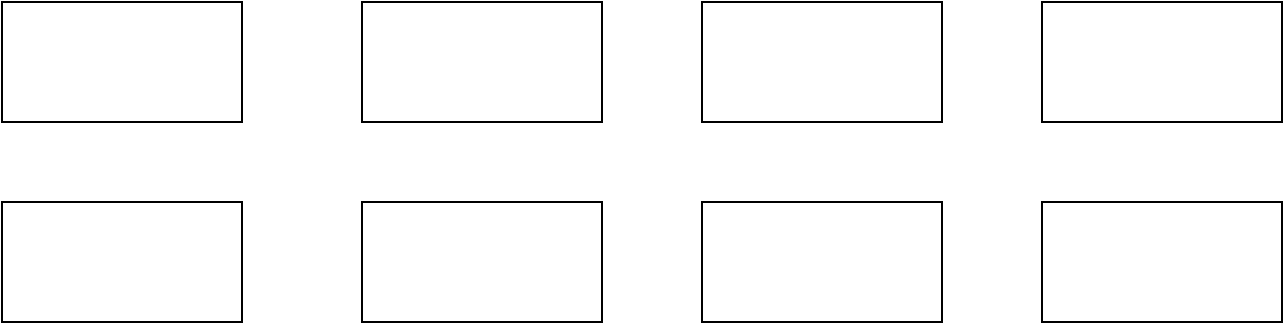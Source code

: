 <mxfile version="22.1.21" type="github">
  <diagram name="Page-1" id="d_FN3REUGLZMhBFf9ilf">
    <mxGraphModel dx="1956" dy="1160" grid="1" gridSize="10" guides="1" tooltips="1" connect="1" arrows="1" fold="1" page="1" pageScale="1" pageWidth="850" pageHeight="1100" math="0" shadow="0">
      <root>
        <mxCell id="0" />
        <mxCell id="1" parent="0" />
        <mxCell id="zfkS-f1C4c12fDKRqiP9-8" value="" style="rounded=0;whiteSpace=wrap;html=1;" vertex="1" parent="1">
          <mxGeometry x="105" y="40" width="120" height="60" as="geometry" />
        </mxCell>
        <mxCell id="zfkS-f1C4c12fDKRqiP9-9" value="" style="rounded=0;whiteSpace=wrap;html=1;" vertex="1" parent="1">
          <mxGeometry x="285" y="40" width="120" height="60" as="geometry" />
        </mxCell>
        <mxCell id="zfkS-f1C4c12fDKRqiP9-10" value="" style="rounded=0;whiteSpace=wrap;html=1;" vertex="1" parent="1">
          <mxGeometry x="455" y="40" width="120" height="60" as="geometry" />
        </mxCell>
        <mxCell id="zfkS-f1C4c12fDKRqiP9-11" value="" style="rounded=0;whiteSpace=wrap;html=1;" vertex="1" parent="1">
          <mxGeometry x="625" y="40" width="120" height="60" as="geometry" />
        </mxCell>
        <mxCell id="zfkS-f1C4c12fDKRqiP9-12" value="" style="rounded=0;whiteSpace=wrap;html=1;" vertex="1" parent="1">
          <mxGeometry x="105" y="140" width="120" height="60" as="geometry" />
        </mxCell>
        <mxCell id="zfkS-f1C4c12fDKRqiP9-13" value="" style="rounded=0;whiteSpace=wrap;html=1;" vertex="1" parent="1">
          <mxGeometry x="285" y="140" width="120" height="60" as="geometry" />
        </mxCell>
        <mxCell id="zfkS-f1C4c12fDKRqiP9-14" value="" style="rounded=0;whiteSpace=wrap;html=1;" vertex="1" parent="1">
          <mxGeometry x="455" y="140" width="120" height="60" as="geometry" />
        </mxCell>
        <mxCell id="zfkS-f1C4c12fDKRqiP9-15" value="" style="rounded=0;whiteSpace=wrap;html=1;" vertex="1" parent="1">
          <mxGeometry x="625" y="140" width="120" height="60" as="geometry" />
        </mxCell>
      </root>
    </mxGraphModel>
  </diagram>
</mxfile>
